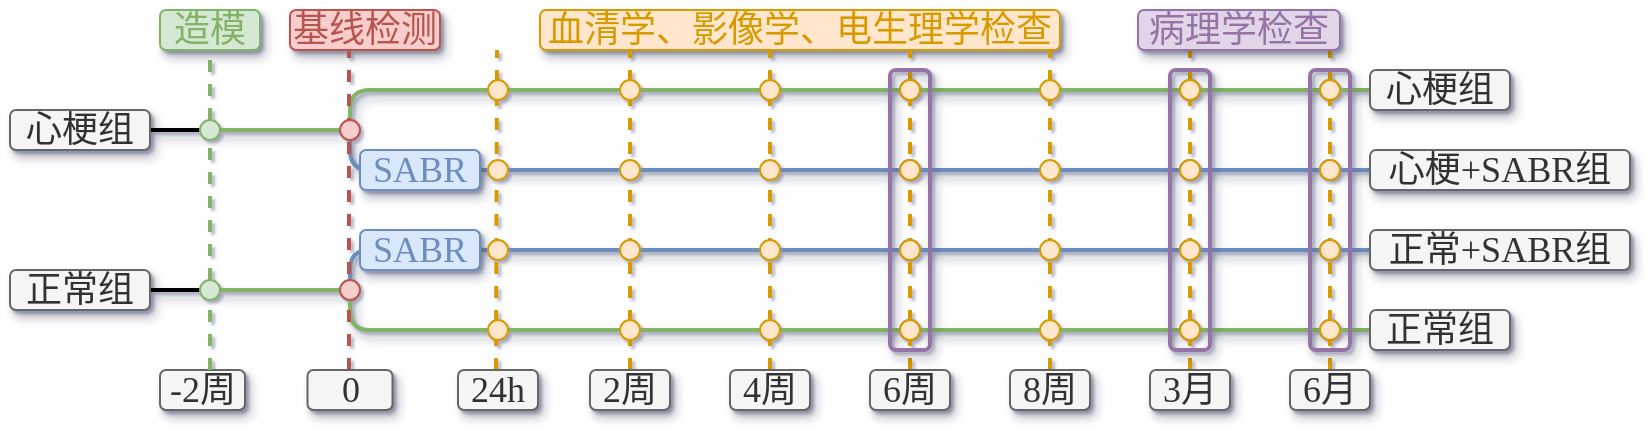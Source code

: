 <mxfile version="21.1.5" type="github">
  <diagram name="第 1 页" id="C_3h3VAVvYODB8KFkyO_">
    <mxGraphModel dx="1434" dy="738" grid="1" gridSize="10" guides="1" tooltips="1" connect="1" arrows="1" fold="1" page="1" pageScale="1" pageWidth="827" pageHeight="1169" math="0" shadow="1">
      <root>
        <mxCell id="0" />
        <mxCell id="1" parent="0" />
        <mxCell id="onbVBH6VORb0m2ybjFXg-175" value="" style="endArrow=none;html=1;rounded=1;startArrow=none;startFill=0;endFill=0;fillColor=#dae8fc;strokeColor=#6c8ebf;strokeWidth=2;shadow=1;" edge="1" parent="1">
          <mxGeometry width="50" height="50" relative="1" as="geometry">
            <mxPoint x="340" y="360" as="sourcePoint" />
            <mxPoint x="850" y="340" as="targetPoint" />
            <Array as="points">
              <mxPoint x="340" y="340" />
            </Array>
          </mxGeometry>
        </mxCell>
        <mxCell id="onbVBH6VORb0m2ybjFXg-87" value="" style="endArrow=none;html=1;rounded=1;startArrow=none;startFill=0;endFill=0;fillColor=#d5e8d4;strokeColor=#82b366;strokeWidth=2;shadow=1;" edge="1" parent="1">
          <mxGeometry width="50" height="50" relative="1" as="geometry">
            <mxPoint x="340" y="280" as="sourcePoint" />
            <mxPoint x="850" y="260" as="targetPoint" />
            <Array as="points">
              <mxPoint x="340" y="260" />
            </Array>
          </mxGeometry>
        </mxCell>
        <mxCell id="onbVBH6VORb0m2ybjFXg-63" value="" style="endArrow=none;html=1;rounded=0;startArrow=none;startFill=0;endFill=0;fillColor=#d5e8d4;strokeColor=#82b366;strokeWidth=2;shadow=1;" edge="1" parent="1" target="onbVBH6VORb0m2ybjFXg-61">
          <mxGeometry width="50" height="50" relative="1" as="geometry">
            <mxPoint x="270" y="280" as="sourcePoint" />
            <mxPoint x="340" y="280" as="targetPoint" />
          </mxGeometry>
        </mxCell>
        <mxCell id="onbVBH6VORb0m2ybjFXg-2" value="" style="endArrow=none;html=1;rounded=0;startArrow=none;startFill=0;endFill=0;strokeWidth=2;shadow=1;" edge="1" parent="1">
          <mxGeometry width="50" height="50" relative="1" as="geometry">
            <mxPoint x="240" y="280" as="sourcePoint" />
            <mxPoint x="270" y="280" as="targetPoint" />
          </mxGeometry>
        </mxCell>
        <mxCell id="onbVBH6VORb0m2ybjFXg-3" value="&lt;font style=&quot;font-size: 18px;&quot; face=&quot;LXGW WenKai&quot;&gt;心梗组&lt;/font&gt;" style="text;html=1;strokeColor=#666666;fillColor=#f5f5f5;align=center;verticalAlign=middle;whiteSpace=wrap;rounded=1;fontColor=#333333;shadow=1;" vertex="1" parent="1">
          <mxGeometry x="170" y="270" width="70" height="20" as="geometry" />
        </mxCell>
        <mxCell id="onbVBH6VORb0m2ybjFXg-4" value="" style="endArrow=none;html=1;rounded=0;startArrow=none;startFill=0;endFill=0;strokeWidth=2;shadow=1;" edge="1" parent="1">
          <mxGeometry width="50" height="50" relative="1" as="geometry">
            <mxPoint x="240" y="360" as="sourcePoint" />
            <mxPoint x="270" y="360" as="targetPoint" />
          </mxGeometry>
        </mxCell>
        <mxCell id="onbVBH6VORb0m2ybjFXg-5" value="&lt;font style=&quot;font-size: 18px;&quot; face=&quot;LXGW WenKai&quot;&gt;正常组&lt;/font&gt;" style="text;html=1;strokeColor=#666666;fillColor=#f5f5f5;align=center;verticalAlign=middle;whiteSpace=wrap;rounded=1;fontColor=#333333;shadow=1;" vertex="1" parent="1">
          <mxGeometry x="170" y="350" width="70" height="20" as="geometry" />
        </mxCell>
        <mxCell id="onbVBH6VORb0m2ybjFXg-6" value="" style="endArrow=none;dashed=1;html=1;rounded=0;fillColor=#d5e8d4;strokeColor=#82b366;strokeWidth=2;" edge="1" parent="1" source="onbVBH6VORb0m2ybjFXg-50">
          <mxGeometry width="50" height="50" relative="1" as="geometry">
            <mxPoint x="270" y="400" as="sourcePoint" />
            <mxPoint x="270" y="240" as="targetPoint" />
          </mxGeometry>
        </mxCell>
        <mxCell id="onbVBH6VORb0m2ybjFXg-7" value="&lt;font color=&quot;#82b366&quot; style=&quot;font-size: 18px;&quot; face=&quot;LXGW WenKai&quot;&gt;造模&lt;/font&gt;" style="text;html=1;strokeColor=#82b366;fillColor=#d5e8d4;align=center;verticalAlign=middle;whiteSpace=wrap;rounded=1;shadow=1;" vertex="1" parent="1">
          <mxGeometry x="245" y="220" width="50" height="20" as="geometry" />
        </mxCell>
        <mxCell id="onbVBH6VORb0m2ybjFXg-10" value="" style="endArrow=none;html=1;rounded=0;startArrow=none;startFill=0;endFill=0;fillColor=#d5e8d4;strokeColor=#82b366;strokeWidth=2;" edge="1" parent="1" source="onbVBH6VORb0m2ybjFXg-61">
          <mxGeometry width="50" height="50" relative="1" as="geometry">
            <mxPoint x="200" y="280" as="sourcePoint" />
            <mxPoint x="340" y="280" as="targetPoint" />
          </mxGeometry>
        </mxCell>
        <mxCell id="onbVBH6VORb0m2ybjFXg-11" value="" style="endArrow=none;html=1;rounded=0;startArrow=none;startFill=0;endFill=0;fillColor=#d5e8d4;strokeColor=#82b366;strokeWidth=2;shadow=1;" edge="1" parent="1">
          <mxGeometry width="50" height="50" relative="1" as="geometry">
            <mxPoint x="270" y="360" as="sourcePoint" />
            <mxPoint x="340" y="360" as="targetPoint" />
          </mxGeometry>
        </mxCell>
        <mxCell id="onbVBH6VORb0m2ybjFXg-20" value="&lt;font style=&quot;font-size: 18px;&quot; face=&quot;LXGW WenKai&quot;&gt;-2周&lt;/font&gt;" style="text;html=1;strokeColor=#666666;fillColor=#f5f5f5;align=center;verticalAlign=middle;whiteSpace=wrap;rounded=1;fontColor=#333333;shadow=1;" vertex="1" parent="1">
          <mxGeometry x="245" y="400" width="42.5" height="20" as="geometry" />
        </mxCell>
        <mxCell id="onbVBH6VORb0m2ybjFXg-22" value="&lt;font style=&quot;font-size: 18px;&quot; face=&quot;LXGW WenKai&quot; color=&quot;#b85450&quot;&gt;基线检测&lt;/font&gt;" style="text;html=1;strokeColor=#b85450;fillColor=#f8cecc;align=center;verticalAlign=middle;whiteSpace=wrap;rounded=1;shadow=1;" vertex="1" parent="1">
          <mxGeometry x="310" y="220" width="75" height="20" as="geometry" />
        </mxCell>
        <mxCell id="onbVBH6VORb0m2ybjFXg-15" value="" style="endArrow=none;html=1;rounded=1;startArrow=none;startFill=0;endFill=0;fillColor=#d5e8d4;strokeColor=#82b366;strokeWidth=2;shadow=1;" edge="1" parent="1">
          <mxGeometry width="50" height="50" relative="1" as="geometry">
            <mxPoint x="340" y="360" as="sourcePoint" />
            <mxPoint x="850" y="380" as="targetPoint" />
            <Array as="points">
              <mxPoint x="340" y="380" />
            </Array>
          </mxGeometry>
        </mxCell>
        <mxCell id="onbVBH6VORb0m2ybjFXg-16" value="" style="endArrow=none;html=1;startArrow=none;startFill=0;endFill=0;fillColor=#d5e8d4;strokeColor=#6C8EBF;strokeWidth=2;rounded=1;shadow=1;" edge="1" parent="1">
          <mxGeometry width="50" height="50" relative="1" as="geometry">
            <mxPoint x="340" y="280" as="sourcePoint" />
            <mxPoint x="850" y="300" as="targetPoint" />
            <Array as="points">
              <mxPoint x="340" y="300" />
            </Array>
          </mxGeometry>
        </mxCell>
        <mxCell id="onbVBH6VORb0m2ybjFXg-23" value="&lt;font style=&quot;font-size: 18px;&quot; face=&quot;LXGW WenKai&quot; color=&quot;#d79b00&quot;&gt;血清学、影像学、电生理学检查&lt;/font&gt;" style="text;html=1;strokeColor=#d79b00;fillColor=#ffe6cc;align=center;verticalAlign=middle;whiteSpace=wrap;rounded=1;shadow=1;" vertex="1" parent="1">
          <mxGeometry x="435" y="220" width="260" height="20" as="geometry" />
        </mxCell>
        <mxCell id="onbVBH6VORb0m2ybjFXg-24" value="" style="endArrow=none;dashed=1;html=1;rounded=0;fillColor=#ffe6cc;strokeColor=#d79b00;strokeWidth=2;" edge="1" parent="1">
          <mxGeometry width="50" height="50" relative="1" as="geometry">
            <mxPoint x="413" y="400" as="sourcePoint" />
            <mxPoint x="413.5" y="240" as="targetPoint" />
          </mxGeometry>
        </mxCell>
        <mxCell id="onbVBH6VORb0m2ybjFXg-25" value="" style="endArrow=none;dashed=1;html=1;rounded=0;fillColor=#ffe6cc;strokeColor=#d79b00;strokeWidth=2;" edge="1" parent="1">
          <mxGeometry width="50" height="50" relative="1" as="geometry">
            <mxPoint x="480" y="400" as="sourcePoint" />
            <mxPoint x="480" y="240" as="targetPoint" />
          </mxGeometry>
        </mxCell>
        <mxCell id="onbVBH6VORb0m2ybjFXg-26" value="" style="endArrow=none;dashed=1;html=1;rounded=0;fillColor=#ffe6cc;strokeColor=#d79b00;strokeWidth=2;" edge="1" parent="1">
          <mxGeometry width="50" height="50" relative="1" as="geometry">
            <mxPoint x="550" y="400" as="sourcePoint" />
            <mxPoint x="550" y="240" as="targetPoint" />
          </mxGeometry>
        </mxCell>
        <mxCell id="onbVBH6VORb0m2ybjFXg-27" value="" style="endArrow=none;dashed=1;html=1;rounded=0;fillColor=#ffe6cc;strokeColor=#d79b00;strokeWidth=2;" edge="1" parent="1">
          <mxGeometry width="50" height="50" relative="1" as="geometry">
            <mxPoint x="620" y="400" as="sourcePoint" />
            <mxPoint x="620" y="240" as="targetPoint" />
          </mxGeometry>
        </mxCell>
        <mxCell id="onbVBH6VORb0m2ybjFXg-28" value="" style="endArrow=none;dashed=1;html=1;rounded=0;fillColor=#ffe6cc;strokeColor=#d79b00;strokeWidth=2;" edge="1" parent="1">
          <mxGeometry width="50" height="50" relative="1" as="geometry">
            <mxPoint x="690" y="400" as="sourcePoint" />
            <mxPoint x="690" y="240" as="targetPoint" />
          </mxGeometry>
        </mxCell>
        <mxCell id="onbVBH6VORb0m2ybjFXg-29" value="" style="endArrow=none;dashed=1;html=1;rounded=0;fillColor=#ffe6cc;strokeColor=#d79b00;strokeWidth=2;" edge="1" parent="1">
          <mxGeometry width="50" height="50" relative="1" as="geometry">
            <mxPoint x="760" y="400" as="sourcePoint" />
            <mxPoint x="760" y="240" as="targetPoint" />
          </mxGeometry>
        </mxCell>
        <mxCell id="onbVBH6VORb0m2ybjFXg-31" value="&lt;font style=&quot;font-size: 18px;&quot; face=&quot;LXGW WenKai&quot;&gt;24h&lt;/font&gt;" style="text;html=1;strokeColor=#666666;fillColor=#f5f5f5;align=center;verticalAlign=middle;whiteSpace=wrap;rounded=1;fontColor=#333333;shadow=1;" vertex="1" parent="1">
          <mxGeometry x="394" y="400" width="40" height="20" as="geometry" />
        </mxCell>
        <mxCell id="onbVBH6VORb0m2ybjFXg-32" value="&lt;font style=&quot;font-size: 18px;&quot; face=&quot;LXGW WenKai&quot;&gt;2周&lt;/font&gt;" style="text;html=1;strokeColor=#666666;fillColor=#f5f5f5;align=center;verticalAlign=middle;whiteSpace=wrap;rounded=1;fontColor=#333333;shadow=1;" vertex="1" parent="1">
          <mxGeometry x="460" y="400" width="40" height="20" as="geometry" />
        </mxCell>
        <mxCell id="onbVBH6VORb0m2ybjFXg-33" value="&lt;font style=&quot;font-size: 18px;&quot; face=&quot;LXGW WenKai&quot;&gt;4周&lt;/font&gt;" style="text;html=1;strokeColor=#666666;fillColor=#f5f5f5;align=center;verticalAlign=middle;whiteSpace=wrap;rounded=1;fontColor=#333333;shadow=1;" vertex="1" parent="1">
          <mxGeometry x="530" y="400" width="40" height="20" as="geometry" />
        </mxCell>
        <mxCell id="onbVBH6VORb0m2ybjFXg-34" value="&lt;font style=&quot;font-size: 18px;&quot; face=&quot;LXGW WenKai&quot;&gt;6周&lt;/font&gt;" style="text;html=1;strokeColor=#666666;fillColor=#f5f5f5;align=center;verticalAlign=middle;whiteSpace=wrap;rounded=1;fontColor=#333333;shadow=1;" vertex="1" parent="1">
          <mxGeometry x="600" y="400" width="40" height="20" as="geometry" />
        </mxCell>
        <mxCell id="onbVBH6VORb0m2ybjFXg-35" value="&lt;font style=&quot;font-size: 18px;&quot; face=&quot;LXGW WenKai&quot;&gt;8周&lt;/font&gt;" style="text;html=1;strokeColor=#666666;fillColor=#f5f5f5;align=center;verticalAlign=middle;whiteSpace=wrap;rounded=1;fontColor=#333333;shadow=1;" vertex="1" parent="1">
          <mxGeometry x="670" y="400" width="40" height="20" as="geometry" />
        </mxCell>
        <mxCell id="onbVBH6VORb0m2ybjFXg-36" value="" style="endArrow=none;dashed=1;html=1;rounded=0;fillColor=#ffe6cc;strokeColor=#d79b00;strokeWidth=2;" edge="1" parent="1">
          <mxGeometry width="50" height="50" relative="1" as="geometry">
            <mxPoint x="830" y="400" as="sourcePoint" />
            <mxPoint x="830" y="240" as="targetPoint" />
          </mxGeometry>
        </mxCell>
        <mxCell id="onbVBH6VORb0m2ybjFXg-38" value="&lt;font style=&quot;font-size: 18px;&quot; face=&quot;LXGW WenKai&quot;&gt;3月&lt;/font&gt;" style="text;html=1;strokeColor=#666666;fillColor=#f5f5f5;align=center;verticalAlign=middle;whiteSpace=wrap;rounded=1;fontColor=#333333;shadow=1;" vertex="1" parent="1">
          <mxGeometry x="740" y="400" width="40" height="20" as="geometry" />
        </mxCell>
        <mxCell id="onbVBH6VORb0m2ybjFXg-39" value="&lt;font style=&quot;font-size: 18px;&quot; face=&quot;LXGW WenKai&quot;&gt;6月&lt;/font&gt;" style="text;html=1;strokeColor=#666666;fillColor=#f5f5f5;align=center;verticalAlign=middle;whiteSpace=wrap;rounded=1;fontColor=#333333;shadow=1;" vertex="1" parent="1">
          <mxGeometry x="810" y="400" width="40" height="20" as="geometry" />
        </mxCell>
        <mxCell id="onbVBH6VORb0m2ybjFXg-40" value="" style="rounded=1;whiteSpace=wrap;html=1;fillColor=none;strokeColor=#9673a6;strokeWidth=2;shadow=1;" vertex="1" parent="1">
          <mxGeometry x="610" y="250" width="20" height="140" as="geometry" />
        </mxCell>
        <mxCell id="onbVBH6VORb0m2ybjFXg-45" value="" style="rounded=1;whiteSpace=wrap;html=1;fillColor=none;strokeColor=#9673a6;strokeWidth=2;glass=0;shadow=1;" vertex="1" parent="1">
          <mxGeometry x="750" y="250" width="20" height="140" as="geometry" />
        </mxCell>
        <mxCell id="onbVBH6VORb0m2ybjFXg-46" value="" style="rounded=1;whiteSpace=wrap;html=1;fillColor=none;strokeColor=#9673a6;strokeWidth=2;shadow=1;" vertex="1" parent="1">
          <mxGeometry x="820" y="250" width="20" height="140" as="geometry" />
        </mxCell>
        <mxCell id="onbVBH6VORb0m2ybjFXg-49" value="&lt;font color=&quot;#9673a6&quot; style=&quot;font-size: 18px;&quot; face=&quot;LXGW WenKai&quot;&gt;病理学检查&lt;/font&gt;" style="text;html=1;strokeColor=#9673a6;fillColor=#e1d5e7;align=center;verticalAlign=middle;whiteSpace=wrap;rounded=1;shadow=1;" vertex="1" parent="1">
          <mxGeometry x="734" y="220" width="101" height="20" as="geometry" />
        </mxCell>
        <mxCell id="onbVBH6VORb0m2ybjFXg-52" value="" style="endArrow=none;dashed=1;html=1;rounded=0;fillColor=#d5e8d4;strokeColor=#82b366;strokeWidth=2;" edge="1" parent="1" source="onbVBH6VORb0m2ybjFXg-53" target="onbVBH6VORb0m2ybjFXg-50">
          <mxGeometry width="50" height="50" relative="1" as="geometry">
            <mxPoint x="270" y="400" as="sourcePoint" />
            <mxPoint x="270" y="240" as="targetPoint" />
          </mxGeometry>
        </mxCell>
        <mxCell id="onbVBH6VORb0m2ybjFXg-50" value="" style="ellipse;whiteSpace=wrap;html=1;aspect=fixed;fillColor=#d5e8d4;strokeColor=#82b366;" vertex="1" parent="1">
          <mxGeometry x="265" y="275" width="10" height="10" as="geometry" />
        </mxCell>
        <mxCell id="onbVBH6VORb0m2ybjFXg-54" value="" style="endArrow=none;dashed=1;html=1;rounded=0;fillColor=#d5e8d4;strokeColor=#82b366;strokeWidth=2;" edge="1" parent="1" target="onbVBH6VORb0m2ybjFXg-53">
          <mxGeometry width="50" height="50" relative="1" as="geometry">
            <mxPoint x="270" y="400" as="sourcePoint" />
            <mxPoint x="270" y="285" as="targetPoint" />
          </mxGeometry>
        </mxCell>
        <mxCell id="onbVBH6VORb0m2ybjFXg-53" value="" style="ellipse;whiteSpace=wrap;html=1;aspect=fixed;fillColor=#d5e8d4;strokeColor=#82b366;" vertex="1" parent="1">
          <mxGeometry x="265" y="355" width="10" height="10" as="geometry" />
        </mxCell>
        <mxCell id="onbVBH6VORb0m2ybjFXg-57" value="" style="endArrow=none;dashed=1;html=1;rounded=0;fillColor=#f8cecc;strokeColor=#b85450;strokeWidth=2;" edge="1" parent="1">
          <mxGeometry width="50" height="50" relative="1" as="geometry">
            <mxPoint x="339.5" y="400" as="sourcePoint" />
            <mxPoint x="339.5" y="240" as="targetPoint" />
          </mxGeometry>
        </mxCell>
        <mxCell id="onbVBH6VORb0m2ybjFXg-61" value="" style="ellipse;whiteSpace=wrap;html=1;aspect=fixed;fillColor=#f8cecc;strokeColor=#b85450;" vertex="1" parent="1">
          <mxGeometry x="335" y="275" width="10" height="10" as="geometry" />
        </mxCell>
        <mxCell id="onbVBH6VORb0m2ybjFXg-65" value="" style="endArrow=none;html=1;rounded=0;startArrow=none;startFill=0;endFill=0;fillColor=#dae8fc;strokeColor=#6c8ebf;strokeWidth=2;" edge="1" parent="1" target="onbVBH6VORb0m2ybjFXg-64">
          <mxGeometry width="50" height="50" relative="1" as="geometry">
            <mxPoint x="340" y="360" as="sourcePoint" />
            <mxPoint x="850" y="340" as="targetPoint" />
            <Array as="points" />
          </mxGeometry>
        </mxCell>
        <mxCell id="onbVBH6VORb0m2ybjFXg-64" value="" style="ellipse;whiteSpace=wrap;html=1;aspect=fixed;fillColor=#f8cecc;strokeColor=#b85450;" vertex="1" parent="1">
          <mxGeometry x="335" y="355" width="10" height="10" as="geometry" />
        </mxCell>
        <mxCell id="onbVBH6VORb0m2ybjFXg-67" value="" style="ellipse;whiteSpace=wrap;html=1;aspect=fixed;fillColor=#e1d5e7;strokeColor=#9673a6;" vertex="1" parent="1">
          <mxGeometry x="825" y="375" width="10" height="10" as="geometry" />
        </mxCell>
        <mxCell id="onbVBH6VORb0m2ybjFXg-68" value="" style="ellipse;whiteSpace=wrap;html=1;aspect=fixed;fillColor=#e1d5e7;strokeColor=#9673a6;" vertex="1" parent="1">
          <mxGeometry x="825" y="335" width="10" height="10" as="geometry" />
        </mxCell>
        <mxCell id="onbVBH6VORb0m2ybjFXg-69" value="" style="ellipse;whiteSpace=wrap;html=1;aspect=fixed;fillColor=#e1d5e7;strokeColor=#9673a6;" vertex="1" parent="1">
          <mxGeometry x="825" y="295" width="10" height="10" as="geometry" />
        </mxCell>
        <mxCell id="onbVBH6VORb0m2ybjFXg-70" value="" style="ellipse;whiteSpace=wrap;html=1;aspect=fixed;fillColor=#e1d5e7;strokeColor=#9673a6;" vertex="1" parent="1">
          <mxGeometry x="825" y="255" width="10" height="10" as="geometry" />
        </mxCell>
        <mxCell id="onbVBH6VORb0m2ybjFXg-71" value="" style="ellipse;whiteSpace=wrap;html=1;aspect=fixed;fillColor=#e1d5e7;strokeColor=#9673a6;" vertex="1" parent="1">
          <mxGeometry x="755" y="375" width="10" height="10" as="geometry" />
        </mxCell>
        <mxCell id="onbVBH6VORb0m2ybjFXg-72" value="" style="ellipse;whiteSpace=wrap;html=1;aspect=fixed;fillColor=#e1d5e7;strokeColor=#9673a6;" vertex="1" parent="1">
          <mxGeometry x="755" y="335" width="10" height="10" as="geometry" />
        </mxCell>
        <mxCell id="onbVBH6VORb0m2ybjFXg-73" value="" style="ellipse;whiteSpace=wrap;html=1;aspect=fixed;fillColor=#e1d5e7;strokeColor=#9673a6;" vertex="1" parent="1">
          <mxGeometry x="755" y="295" width="10" height="10" as="geometry" />
        </mxCell>
        <mxCell id="onbVBH6VORb0m2ybjFXg-75" value="" style="ellipse;whiteSpace=wrap;html=1;aspect=fixed;fillColor=#e1d5e7;strokeColor=#9673a6;" vertex="1" parent="1">
          <mxGeometry x="615" y="375" width="10" height="10" as="geometry" />
        </mxCell>
        <mxCell id="onbVBH6VORb0m2ybjFXg-76" value="" style="ellipse;whiteSpace=wrap;html=1;aspect=fixed;fillColor=#e1d5e7;strokeColor=#9673a6;" vertex="1" parent="1">
          <mxGeometry x="615" y="335" width="10" height="10" as="geometry" />
        </mxCell>
        <mxCell id="onbVBH6VORb0m2ybjFXg-77" value="" style="ellipse;whiteSpace=wrap;html=1;aspect=fixed;fillColor=#e1d5e7;strokeColor=#9673a6;" vertex="1" parent="1">
          <mxGeometry x="615" y="295" width="10" height="10" as="geometry" />
        </mxCell>
        <mxCell id="onbVBH6VORb0m2ybjFXg-78" value="" style="ellipse;whiteSpace=wrap;html=1;aspect=fixed;fillColor=#e1d5e7;strokeColor=#9673a6;" vertex="1" parent="1">
          <mxGeometry x="615" y="255" width="10" height="10" as="geometry" />
        </mxCell>
        <mxCell id="onbVBH6VORb0m2ybjFXg-74" value="" style="ellipse;whiteSpace=wrap;html=1;aspect=fixed;fillColor=#e1d5e7;strokeColor=#9673a6;" vertex="1" parent="1">
          <mxGeometry x="755" y="255" width="10" height="10" as="geometry" />
        </mxCell>
        <mxCell id="onbVBH6VORb0m2ybjFXg-83" value="&lt;font style=&quot;font-size: 18px;&quot; face=&quot;LXGW WenKai&quot;&gt;心梗组&lt;/font&gt;" style="text;html=1;strokeColor=#666666;fillColor=#f5f5f5;align=center;verticalAlign=middle;whiteSpace=wrap;rounded=1;fontColor=#333333;shadow=1;" vertex="1" parent="1">
          <mxGeometry x="850" y="250" width="70" height="20" as="geometry" />
        </mxCell>
        <mxCell id="onbVBH6VORb0m2ybjFXg-84" value="&lt;font style=&quot;font-size: 18px;&quot; face=&quot;LXGW WenKai&quot;&gt;正常组&lt;/font&gt;" style="text;html=1;strokeColor=#666666;fillColor=#f5f5f5;align=center;verticalAlign=middle;whiteSpace=wrap;rounded=1;fontColor=#333333;shadow=1;" vertex="1" parent="1">
          <mxGeometry x="850" y="370" width="70" height="20" as="geometry" />
        </mxCell>
        <mxCell id="onbVBH6VORb0m2ybjFXg-85" value="&lt;font style=&quot;font-size: 18px;&quot; face=&quot;LXGW WenKai&quot;&gt;心梗+SABR组&lt;/font&gt;" style="text;html=1;strokeColor=#666666;fillColor=#f5f5f5;align=center;verticalAlign=middle;whiteSpace=wrap;rounded=1;fontColor=#333333;shadow=1;" vertex="1" parent="1">
          <mxGeometry x="850" y="290" width="130" height="20" as="geometry" />
        </mxCell>
        <mxCell id="onbVBH6VORb0m2ybjFXg-86" value="&lt;font style=&quot;font-size: 18px;&quot; face=&quot;LXGW WenKai&quot;&gt;正常+SABR组&lt;/font&gt;" style="text;html=1;strokeColor=#666666;fillColor=#f5f5f5;align=center;verticalAlign=middle;whiteSpace=wrap;rounded=1;fontColor=#333333;shadow=1;" vertex="1" parent="1">
          <mxGeometry x="850" y="330" width="130" height="20" as="geometry" />
        </mxCell>
        <mxCell id="onbVBH6VORb0m2ybjFXg-156" value="&lt;font color=&quot;#6c8ebf&quot; style=&quot;font-size: 18px;&quot; face=&quot;LXGW WenKai&quot;&gt;SABR&lt;/font&gt;" style="text;html=1;strokeColor=#6c8ebf;fillColor=#dae8fc;align=center;verticalAlign=middle;whiteSpace=wrap;rounded=1;shadow=1;" vertex="1" parent="1">
          <mxGeometry x="345" y="290" width="60" height="20" as="geometry" />
        </mxCell>
        <mxCell id="onbVBH6VORb0m2ybjFXg-163" value="&lt;font color=&quot;#6c8ebf&quot; style=&quot;font-size: 18px;&quot; face=&quot;LXGW WenKai&quot;&gt;SABR&lt;/font&gt;" style="text;html=1;strokeColor=#6c8ebf;fillColor=#dae8fc;align=center;verticalAlign=middle;whiteSpace=wrap;rounded=1;shadow=1;" vertex="1" parent="1">
          <mxGeometry x="345" y="330" width="60" height="20" as="geometry" />
        </mxCell>
        <mxCell id="onbVBH6VORb0m2ybjFXg-199" value="" style="group" vertex="1" connectable="0" parent="1">
          <mxGeometry x="409" y="255" width="10" height="130" as="geometry" />
        </mxCell>
        <mxCell id="onbVBH6VORb0m2ybjFXg-177" value="" style="ellipse;whiteSpace=wrap;html=1;aspect=fixed;fillColor=#ffe6cc;strokeColor=#d79b00;" vertex="1" parent="onbVBH6VORb0m2ybjFXg-199">
          <mxGeometry width="10" height="10" as="geometry" />
        </mxCell>
        <mxCell id="onbVBH6VORb0m2ybjFXg-181" value="" style="ellipse;whiteSpace=wrap;html=1;aspect=fixed;fillColor=#ffe6cc;strokeColor=#d79b00;" vertex="1" parent="onbVBH6VORb0m2ybjFXg-199">
          <mxGeometry y="40" width="10" height="10" as="geometry" />
        </mxCell>
        <mxCell id="onbVBH6VORb0m2ybjFXg-182" value="" style="ellipse;whiteSpace=wrap;html=1;aspect=fixed;fillColor=#ffe6cc;strokeColor=#d79b00;" vertex="1" parent="onbVBH6VORb0m2ybjFXg-199">
          <mxGeometry y="80" width="10" height="10" as="geometry" />
        </mxCell>
        <mxCell id="onbVBH6VORb0m2ybjFXg-183" value="" style="ellipse;whiteSpace=wrap;html=1;aspect=fixed;fillColor=#ffe6cc;strokeColor=#d79b00;" vertex="1" parent="onbVBH6VORb0m2ybjFXg-199">
          <mxGeometry y="120" width="10" height="10" as="geometry" />
        </mxCell>
        <mxCell id="onbVBH6VORb0m2ybjFXg-201" value="" style="group" vertex="1" connectable="0" parent="1">
          <mxGeometry x="475" y="255" width="10" height="130" as="geometry" />
        </mxCell>
        <mxCell id="onbVBH6VORb0m2ybjFXg-202" value="" style="ellipse;whiteSpace=wrap;html=1;aspect=fixed;fillColor=#ffe6cc;strokeColor=#d79b00;" vertex="1" parent="onbVBH6VORb0m2ybjFXg-201">
          <mxGeometry width="10" height="10" as="geometry" />
        </mxCell>
        <mxCell id="onbVBH6VORb0m2ybjFXg-203" value="" style="ellipse;whiteSpace=wrap;html=1;aspect=fixed;fillColor=#ffe6cc;strokeColor=#d79b00;" vertex="1" parent="onbVBH6VORb0m2ybjFXg-201">
          <mxGeometry y="40" width="10" height="10" as="geometry" />
        </mxCell>
        <mxCell id="onbVBH6VORb0m2ybjFXg-204" value="" style="ellipse;whiteSpace=wrap;html=1;aspect=fixed;fillColor=#ffe6cc;strokeColor=#d79b00;" vertex="1" parent="onbVBH6VORb0m2ybjFXg-201">
          <mxGeometry y="80" width="10" height="10" as="geometry" />
        </mxCell>
        <mxCell id="onbVBH6VORb0m2ybjFXg-205" value="" style="ellipse;whiteSpace=wrap;html=1;aspect=fixed;fillColor=#ffe6cc;strokeColor=#d79b00;" vertex="1" parent="onbVBH6VORb0m2ybjFXg-201">
          <mxGeometry y="120" width="10" height="10" as="geometry" />
        </mxCell>
        <mxCell id="onbVBH6VORb0m2ybjFXg-206" value="" style="group" vertex="1" connectable="0" parent="1">
          <mxGeometry x="545" y="255" width="10" height="130" as="geometry" />
        </mxCell>
        <mxCell id="onbVBH6VORb0m2ybjFXg-207" value="" style="ellipse;whiteSpace=wrap;html=1;aspect=fixed;fillColor=#ffe6cc;strokeColor=#d79b00;" vertex="1" parent="onbVBH6VORb0m2ybjFXg-206">
          <mxGeometry width="10" height="10" as="geometry" />
        </mxCell>
        <mxCell id="onbVBH6VORb0m2ybjFXg-208" value="" style="ellipse;whiteSpace=wrap;html=1;aspect=fixed;fillColor=#ffe6cc;strokeColor=#d79b00;" vertex="1" parent="onbVBH6VORb0m2ybjFXg-206">
          <mxGeometry y="40" width="10" height="10" as="geometry" />
        </mxCell>
        <mxCell id="onbVBH6VORb0m2ybjFXg-209" value="" style="ellipse;whiteSpace=wrap;html=1;aspect=fixed;fillColor=#ffe6cc;strokeColor=#d79b00;" vertex="1" parent="onbVBH6VORb0m2ybjFXg-206">
          <mxGeometry y="80" width="10" height="10" as="geometry" />
        </mxCell>
        <mxCell id="onbVBH6VORb0m2ybjFXg-210" value="" style="ellipse;whiteSpace=wrap;html=1;aspect=fixed;fillColor=#ffe6cc;strokeColor=#d79b00;" vertex="1" parent="onbVBH6VORb0m2ybjFXg-206">
          <mxGeometry y="120" width="10" height="10" as="geometry" />
        </mxCell>
        <mxCell id="onbVBH6VORb0m2ybjFXg-211" value="" style="group" vertex="1" connectable="0" parent="1">
          <mxGeometry x="615" y="255" width="10" height="130" as="geometry" />
        </mxCell>
        <mxCell id="onbVBH6VORb0m2ybjFXg-212" value="" style="ellipse;whiteSpace=wrap;html=1;aspect=fixed;fillColor=#ffe6cc;strokeColor=#d79b00;" vertex="1" parent="onbVBH6VORb0m2ybjFXg-211">
          <mxGeometry width="10" height="10" as="geometry" />
        </mxCell>
        <mxCell id="onbVBH6VORb0m2ybjFXg-213" value="" style="ellipse;whiteSpace=wrap;html=1;aspect=fixed;fillColor=#ffe6cc;strokeColor=#d79b00;" vertex="1" parent="onbVBH6VORb0m2ybjFXg-211">
          <mxGeometry y="40" width="10" height="10" as="geometry" />
        </mxCell>
        <mxCell id="onbVBH6VORb0m2ybjFXg-214" value="" style="ellipse;whiteSpace=wrap;html=1;aspect=fixed;fillColor=#ffe6cc;strokeColor=#d79b00;" vertex="1" parent="onbVBH6VORb0m2ybjFXg-211">
          <mxGeometry y="80" width="10" height="10" as="geometry" />
        </mxCell>
        <mxCell id="onbVBH6VORb0m2ybjFXg-215" value="" style="ellipse;whiteSpace=wrap;html=1;aspect=fixed;fillColor=#ffe6cc;strokeColor=#d79b00;" vertex="1" parent="onbVBH6VORb0m2ybjFXg-211">
          <mxGeometry y="120" width="10" height="10" as="geometry" />
        </mxCell>
        <mxCell id="onbVBH6VORb0m2ybjFXg-216" value="" style="group" vertex="1" connectable="0" parent="1">
          <mxGeometry x="685" y="255" width="10" height="130" as="geometry" />
        </mxCell>
        <mxCell id="onbVBH6VORb0m2ybjFXg-217" value="" style="ellipse;whiteSpace=wrap;html=1;aspect=fixed;fillColor=#ffe6cc;strokeColor=#d79b00;" vertex="1" parent="onbVBH6VORb0m2ybjFXg-216">
          <mxGeometry width="10" height="10" as="geometry" />
        </mxCell>
        <mxCell id="onbVBH6VORb0m2ybjFXg-218" value="" style="ellipse;whiteSpace=wrap;html=1;aspect=fixed;fillColor=#ffe6cc;strokeColor=#d79b00;" vertex="1" parent="onbVBH6VORb0m2ybjFXg-216">
          <mxGeometry y="40" width="10" height="10" as="geometry" />
        </mxCell>
        <mxCell id="onbVBH6VORb0m2ybjFXg-219" value="" style="ellipse;whiteSpace=wrap;html=1;aspect=fixed;fillColor=#ffe6cc;strokeColor=#d79b00;" vertex="1" parent="onbVBH6VORb0m2ybjFXg-216">
          <mxGeometry y="80" width="10" height="10" as="geometry" />
        </mxCell>
        <mxCell id="onbVBH6VORb0m2ybjFXg-220" value="" style="ellipse;whiteSpace=wrap;html=1;aspect=fixed;fillColor=#ffe6cc;strokeColor=#d79b00;" vertex="1" parent="onbVBH6VORb0m2ybjFXg-216">
          <mxGeometry y="120" width="10" height="10" as="geometry" />
        </mxCell>
        <mxCell id="onbVBH6VORb0m2ybjFXg-221" value="" style="group" vertex="1" connectable="0" parent="1">
          <mxGeometry x="755" y="255" width="10" height="130" as="geometry" />
        </mxCell>
        <mxCell id="onbVBH6VORb0m2ybjFXg-222" value="" style="ellipse;whiteSpace=wrap;html=1;aspect=fixed;fillColor=#ffe6cc;strokeColor=#d79b00;" vertex="1" parent="onbVBH6VORb0m2ybjFXg-221">
          <mxGeometry width="10" height="10" as="geometry" />
        </mxCell>
        <mxCell id="onbVBH6VORb0m2ybjFXg-223" value="" style="ellipse;whiteSpace=wrap;html=1;aspect=fixed;fillColor=#ffe6cc;strokeColor=#d79b00;" vertex="1" parent="onbVBH6VORb0m2ybjFXg-221">
          <mxGeometry y="40" width="10" height="10" as="geometry" />
        </mxCell>
        <mxCell id="onbVBH6VORb0m2ybjFXg-224" value="" style="ellipse;whiteSpace=wrap;html=1;aspect=fixed;fillColor=#ffe6cc;strokeColor=#d79b00;" vertex="1" parent="onbVBH6VORb0m2ybjFXg-221">
          <mxGeometry y="80" width="10" height="10" as="geometry" />
        </mxCell>
        <mxCell id="onbVBH6VORb0m2ybjFXg-225" value="" style="ellipse;whiteSpace=wrap;html=1;aspect=fixed;fillColor=#ffe6cc;strokeColor=#d79b00;" vertex="1" parent="onbVBH6VORb0m2ybjFXg-221">
          <mxGeometry y="120" width="10" height="10" as="geometry" />
        </mxCell>
        <mxCell id="onbVBH6VORb0m2ybjFXg-226" value="" style="group" vertex="1" connectable="0" parent="1">
          <mxGeometry x="825" y="255" width="10" height="130" as="geometry" />
        </mxCell>
        <mxCell id="onbVBH6VORb0m2ybjFXg-227" value="" style="ellipse;whiteSpace=wrap;html=1;aspect=fixed;fillColor=#ffe6cc;strokeColor=#d79b00;" vertex="1" parent="onbVBH6VORb0m2ybjFXg-226">
          <mxGeometry width="10" height="10" as="geometry" />
        </mxCell>
        <mxCell id="onbVBH6VORb0m2ybjFXg-228" value="" style="ellipse;whiteSpace=wrap;html=1;aspect=fixed;fillColor=#ffe6cc;strokeColor=#d79b00;" vertex="1" parent="onbVBH6VORb0m2ybjFXg-226">
          <mxGeometry y="40" width="10" height="10" as="geometry" />
        </mxCell>
        <mxCell id="onbVBH6VORb0m2ybjFXg-229" value="" style="ellipse;whiteSpace=wrap;html=1;aspect=fixed;fillColor=#ffe6cc;strokeColor=#d79b00;" vertex="1" parent="onbVBH6VORb0m2ybjFXg-226">
          <mxGeometry y="80" width="10" height="10" as="geometry" />
        </mxCell>
        <mxCell id="onbVBH6VORb0m2ybjFXg-230" value="" style="ellipse;whiteSpace=wrap;html=1;aspect=fixed;fillColor=#ffe6cc;strokeColor=#d79b00;" vertex="1" parent="onbVBH6VORb0m2ybjFXg-226">
          <mxGeometry y="120" width="10" height="10" as="geometry" />
        </mxCell>
        <mxCell id="onbVBH6VORb0m2ybjFXg-232" value="&lt;font style=&quot;font-size: 18px;&quot; face=&quot;LXGW WenKai&quot;&gt;0&lt;/font&gt;" style="text;html=1;strokeColor=#666666;fillColor=#f5f5f5;align=center;verticalAlign=middle;whiteSpace=wrap;rounded=1;fontColor=#333333;shadow=1;" vertex="1" parent="1">
          <mxGeometry x="318.75" y="400" width="42.5" height="20" as="geometry" />
        </mxCell>
      </root>
    </mxGraphModel>
  </diagram>
</mxfile>
